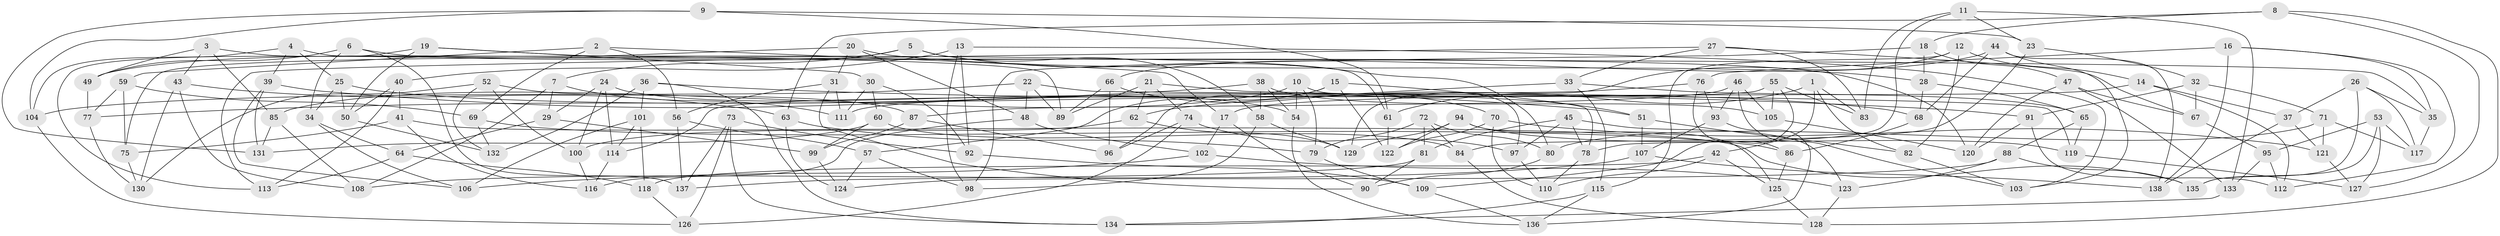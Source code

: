 // coarse degree distribution, {4: 0.5670103092783505, 6: 0.30927835051546393, 3: 0.020618556701030927, 5: 0.10309278350515463}
// Generated by graph-tools (version 1.1) at 2025/38/03/04/25 23:38:05]
// undirected, 138 vertices, 276 edges
graph export_dot {
  node [color=gray90,style=filled];
  1;
  2;
  3;
  4;
  5;
  6;
  7;
  8;
  9;
  10;
  11;
  12;
  13;
  14;
  15;
  16;
  17;
  18;
  19;
  20;
  21;
  22;
  23;
  24;
  25;
  26;
  27;
  28;
  29;
  30;
  31;
  32;
  33;
  34;
  35;
  36;
  37;
  38;
  39;
  40;
  41;
  42;
  43;
  44;
  45;
  46;
  47;
  48;
  49;
  50;
  51;
  52;
  53;
  54;
  55;
  56;
  57;
  58;
  59;
  60;
  61;
  62;
  63;
  64;
  65;
  66;
  67;
  68;
  69;
  70;
  71;
  72;
  73;
  74;
  75;
  76;
  77;
  78;
  79;
  80;
  81;
  82;
  83;
  84;
  85;
  86;
  87;
  88;
  89;
  90;
  91;
  92;
  93;
  94;
  95;
  96;
  97;
  98;
  99;
  100;
  101;
  102;
  103;
  104;
  105;
  106;
  107;
  108;
  109;
  110;
  111;
  112;
  113;
  114;
  115;
  116;
  117;
  118;
  119;
  120;
  121;
  122;
  123;
  124;
  125;
  126;
  127;
  128;
  129;
  130;
  131;
  132;
  133;
  134;
  135;
  136;
  137;
  138;
  1 -- 42;
  1 -- 83;
  1 -- 61;
  1 -- 82;
  2 -- 56;
  2 -- 17;
  2 -- 69;
  2 -- 59;
  3 -- 43;
  3 -- 49;
  3 -- 61;
  3 -- 85;
  4 -- 104;
  4 -- 25;
  4 -- 35;
  4 -- 39;
  5 -- 7;
  5 -- 80;
  5 -- 58;
  5 -- 75;
  6 -- 120;
  6 -- 49;
  6 -- 34;
  6 -- 137;
  7 -- 108;
  7 -- 111;
  7 -- 29;
  8 -- 18;
  8 -- 128;
  8 -- 63;
  8 -- 127;
  9 -- 61;
  9 -- 104;
  9 -- 131;
  9 -- 23;
  10 -- 97;
  10 -- 54;
  10 -- 85;
  10 -- 79;
  11 -- 133;
  11 -- 23;
  11 -- 78;
  11 -- 83;
  12 -- 115;
  12 -- 14;
  12 -- 82;
  12 -- 129;
  13 -- 98;
  13 -- 103;
  13 -- 40;
  13 -- 92;
  14 -- 37;
  14 -- 17;
  14 -- 112;
  15 -- 57;
  15 -- 96;
  15 -- 122;
  15 -- 51;
  16 -- 112;
  16 -- 35;
  16 -- 76;
  16 -- 138;
  17 -- 90;
  17 -- 102;
  18 -- 47;
  18 -- 98;
  18 -- 28;
  19 -- 30;
  19 -- 113;
  19 -- 50;
  19 -- 89;
  20 -- 49;
  20 -- 48;
  20 -- 28;
  20 -- 31;
  21 -- 62;
  21 -- 89;
  21 -- 78;
  21 -- 74;
  22 -- 89;
  22 -- 104;
  22 -- 48;
  22 -- 119;
  23 -- 84;
  23 -- 32;
  24 -- 100;
  24 -- 114;
  24 -- 29;
  24 -- 54;
  25 -- 50;
  25 -- 68;
  25 -- 34;
  26 -- 135;
  26 -- 35;
  26 -- 117;
  26 -- 37;
  27 -- 83;
  27 -- 33;
  27 -- 67;
  27 -- 113;
  28 -- 68;
  28 -- 65;
  29 -- 64;
  29 -- 99;
  30 -- 60;
  30 -- 111;
  30 -- 92;
  31 -- 56;
  31 -- 90;
  31 -- 111;
  32 -- 91;
  32 -- 67;
  32 -- 71;
  33 -- 65;
  33 -- 115;
  33 -- 62;
  34 -- 64;
  34 -- 106;
  35 -- 117;
  36 -- 132;
  36 -- 134;
  36 -- 91;
  36 -- 101;
  37 -- 121;
  37 -- 138;
  38 -- 54;
  38 -- 58;
  38 -- 77;
  38 -- 105;
  39 -- 106;
  39 -- 51;
  39 -- 131;
  40 -- 41;
  40 -- 113;
  40 -- 50;
  41 -- 75;
  41 -- 116;
  41 -- 135;
  42 -- 110;
  42 -- 118;
  42 -- 125;
  43 -- 63;
  43 -- 130;
  43 -- 108;
  44 -- 68;
  44 -- 138;
  44 -- 66;
  44 -- 103;
  45 -- 97;
  45 -- 81;
  45 -- 78;
  45 -- 123;
  46 -- 87;
  46 -- 93;
  46 -- 103;
  46 -- 105;
  47 -- 120;
  47 -- 133;
  47 -- 67;
  48 -- 116;
  48 -- 102;
  49 -- 77;
  50 -- 132;
  51 -- 82;
  51 -- 107;
  52 -- 87;
  52 -- 100;
  52 -- 130;
  52 -- 132;
  53 -- 95;
  53 -- 135;
  53 -- 127;
  53 -- 117;
  54 -- 136;
  55 -- 114;
  55 -- 109;
  55 -- 105;
  55 -- 83;
  56 -- 137;
  56 -- 57;
  57 -- 98;
  57 -- 124;
  58 -- 98;
  58 -- 129;
  59 -- 75;
  59 -- 77;
  59 -- 69;
  60 -- 131;
  60 -- 99;
  60 -- 84;
  61 -- 122;
  62 -- 129;
  62 -- 100;
  63 -- 124;
  63 -- 79;
  64 -- 118;
  64 -- 113;
  65 -- 119;
  65 -- 88;
  66 -- 96;
  66 -- 70;
  66 -- 89;
  67 -- 95;
  68 -- 86;
  69 -- 86;
  69 -- 132;
  70 -- 110;
  70 -- 122;
  70 -- 121;
  71 -- 117;
  71 -- 121;
  71 -- 80;
  72 -- 79;
  72 -- 80;
  72 -- 84;
  72 -- 81;
  73 -- 137;
  73 -- 92;
  73 -- 134;
  73 -- 126;
  74 -- 126;
  74 -- 97;
  74 -- 96;
  75 -- 130;
  76 -- 86;
  76 -- 93;
  76 -- 111;
  77 -- 130;
  78 -- 110;
  79 -- 109;
  80 -- 90;
  81 -- 90;
  81 -- 137;
  82 -- 103;
  84 -- 128;
  85 -- 131;
  85 -- 108;
  86 -- 125;
  87 -- 99;
  87 -- 96;
  88 -- 123;
  88 -- 124;
  88 -- 135;
  91 -- 120;
  91 -- 112;
  92 -- 109;
  93 -- 136;
  93 -- 107;
  94 -- 125;
  94 -- 119;
  94 -- 122;
  94 -- 129;
  95 -- 133;
  95 -- 112;
  97 -- 110;
  99 -- 124;
  100 -- 116;
  101 -- 114;
  101 -- 106;
  101 -- 118;
  102 -- 123;
  102 -- 106;
  104 -- 126;
  105 -- 120;
  107 -- 108;
  107 -- 138;
  109 -- 136;
  114 -- 116;
  115 -- 136;
  115 -- 134;
  118 -- 126;
  119 -- 127;
  121 -- 127;
  123 -- 128;
  125 -- 128;
  133 -- 134;
}
